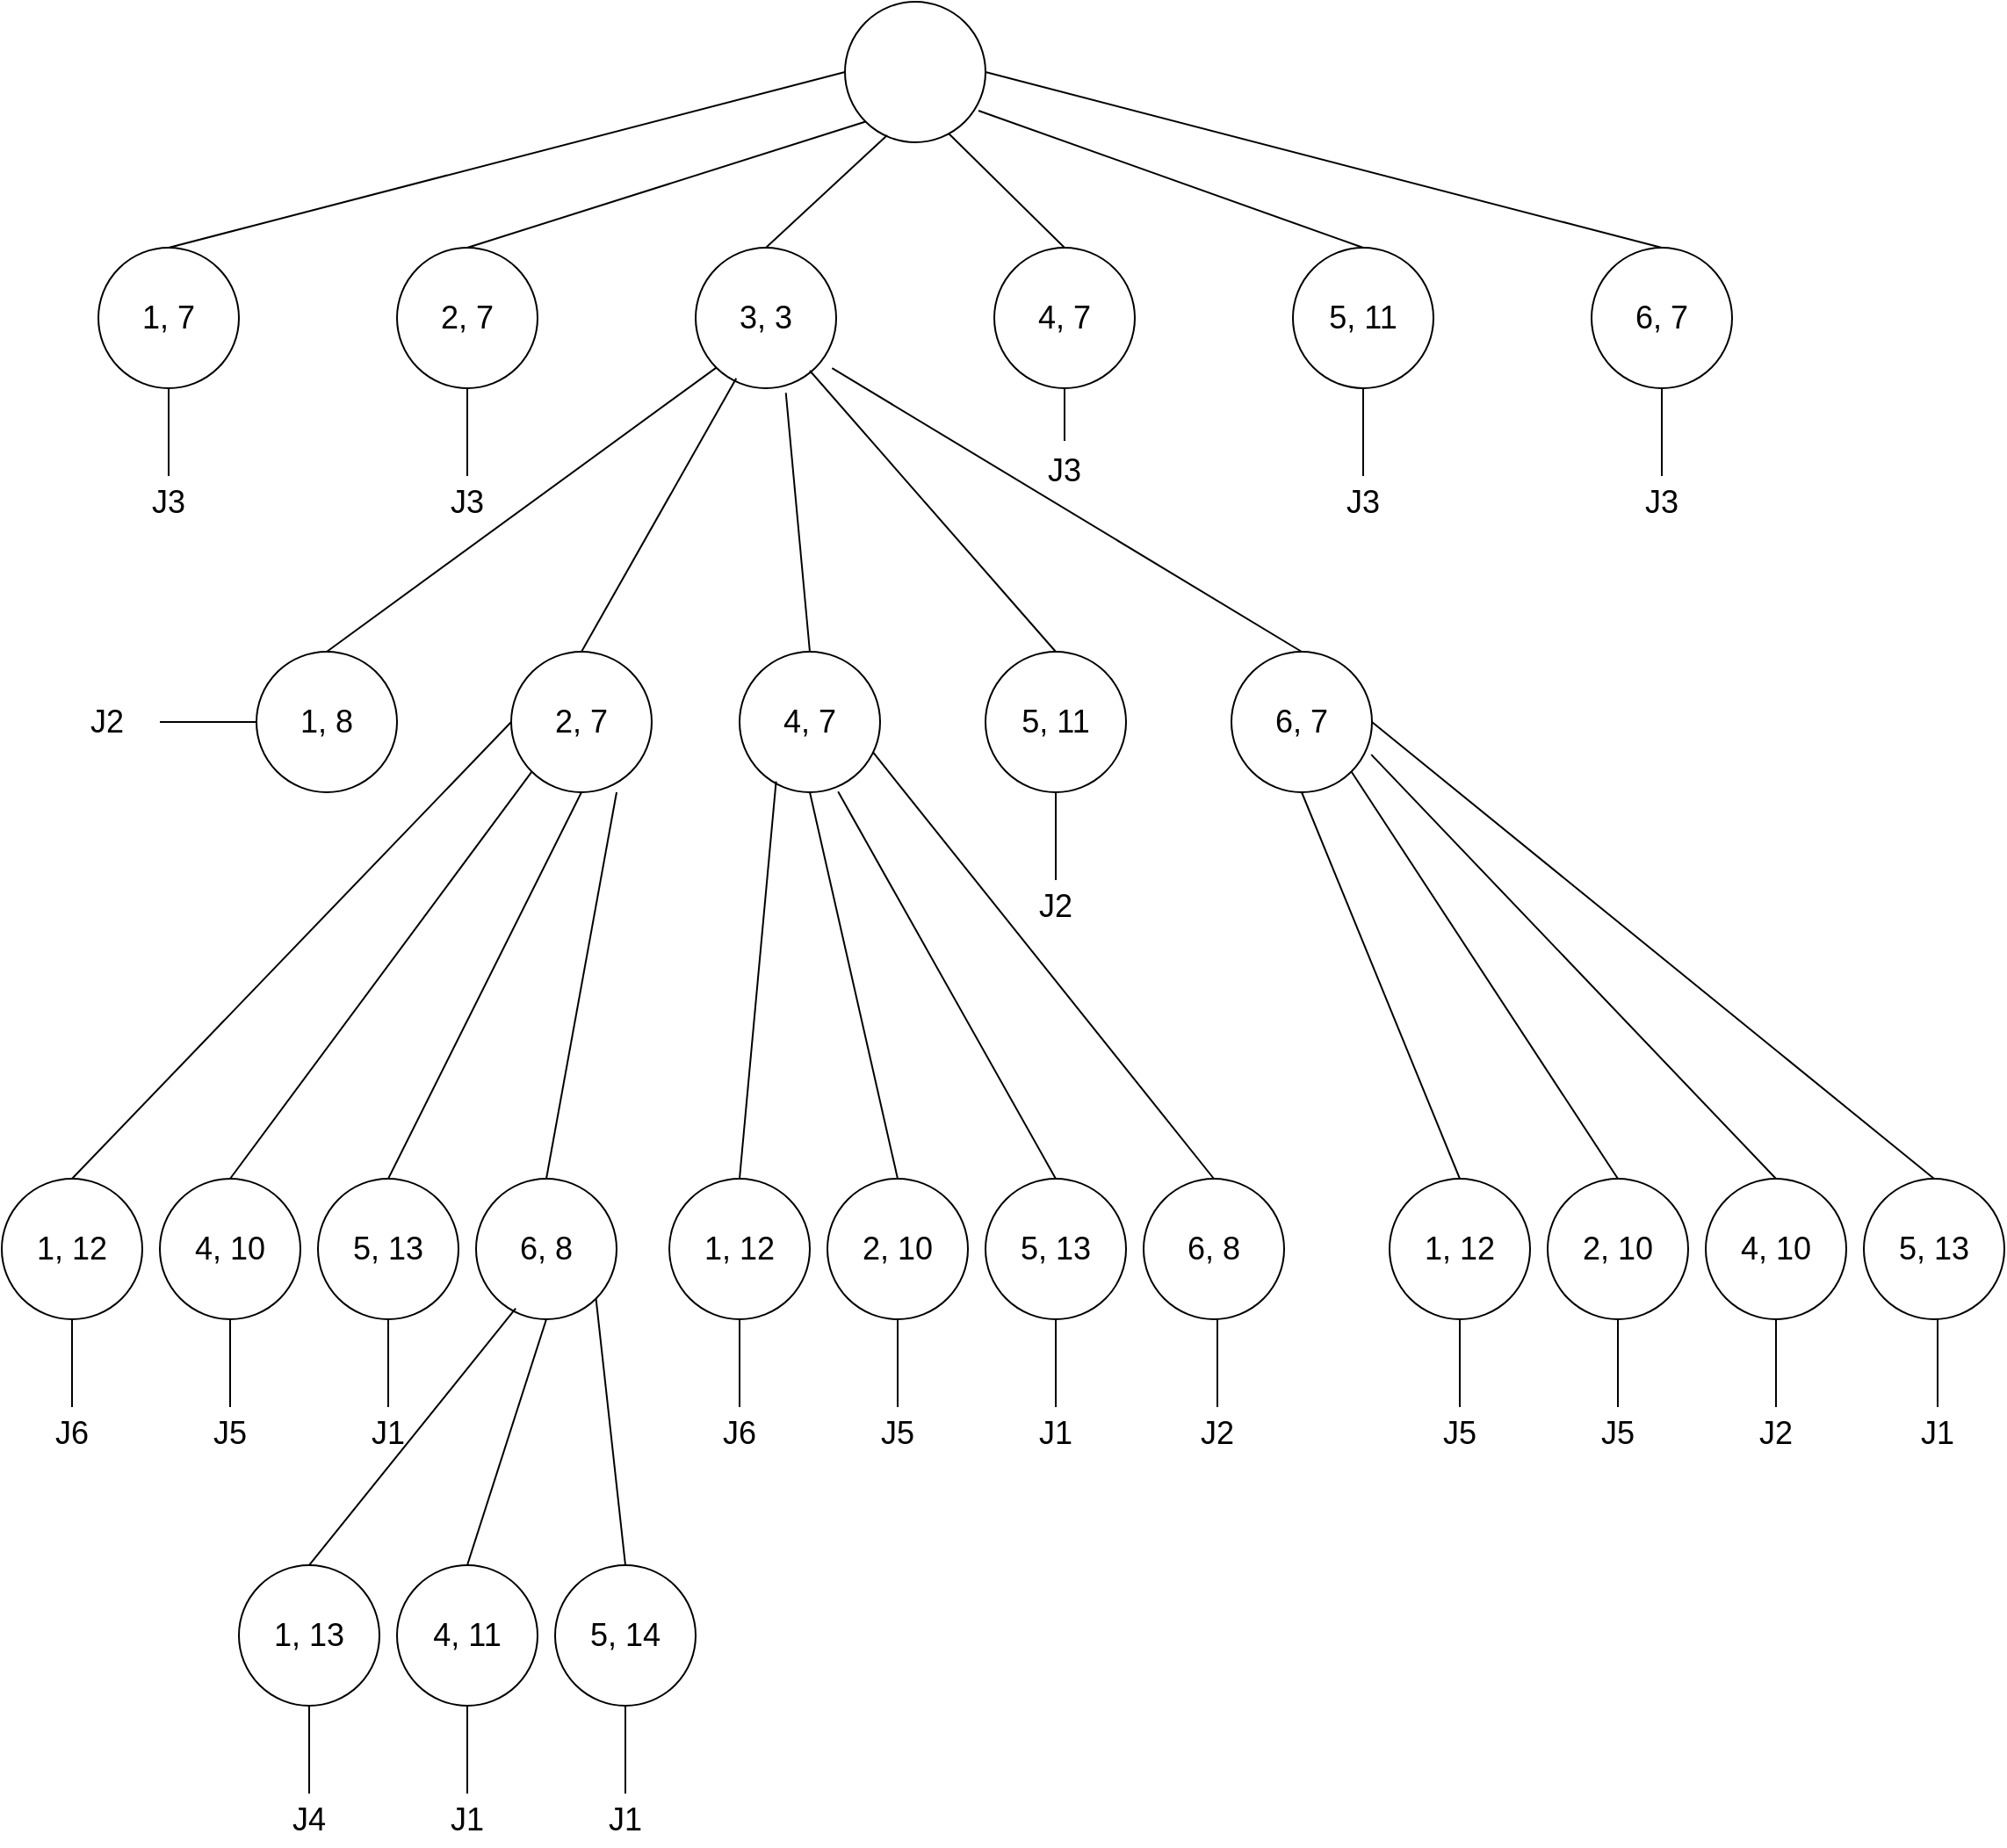<mxfile version="22.1.2" type="device">
  <diagram id="Bx8_0C6tZxzpWAFxTc1c" name="ER">
    <mxGraphModel dx="2249" dy="885" grid="1" gridSize="10" guides="1" tooltips="1" connect="1" arrows="1" fold="1" page="1" pageScale="1" pageWidth="850" pageHeight="1100" math="0" shadow="0">
      <root>
        <mxCell id="0" />
        <mxCell id="1" parent="0" />
        <mxCell id="GhbO_Cz8v0FP8d1JMKL0-1" value="" style="ellipse;whiteSpace=wrap;html=1;aspect=fixed;" vertex="1" parent="1">
          <mxGeometry x="370" y="10" width="80" height="80" as="geometry" />
        </mxCell>
        <mxCell id="GhbO_Cz8v0FP8d1JMKL0-2" value="1, 7" style="ellipse;whiteSpace=wrap;html=1;aspect=fixed;fontSize=18;" vertex="1" parent="1">
          <mxGeometry x="-55" y="150" width="80" height="80" as="geometry" />
        </mxCell>
        <mxCell id="GhbO_Cz8v0FP8d1JMKL0-3" value="2, 7" style="ellipse;whiteSpace=wrap;html=1;aspect=fixed;fontSize=18;" vertex="1" parent="1">
          <mxGeometry x="115" y="150" width="80" height="80" as="geometry" />
        </mxCell>
        <mxCell id="GhbO_Cz8v0FP8d1JMKL0-4" value="3, 3" style="ellipse;whiteSpace=wrap;html=1;aspect=fixed;fontSize=18;" vertex="1" parent="1">
          <mxGeometry x="285" y="150" width="80" height="80" as="geometry" />
        </mxCell>
        <mxCell id="GhbO_Cz8v0FP8d1JMKL0-5" value="4, 7" style="ellipse;whiteSpace=wrap;html=1;aspect=fixed;fontSize=18;" vertex="1" parent="1">
          <mxGeometry x="455" y="150" width="80" height="80" as="geometry" />
        </mxCell>
        <mxCell id="GhbO_Cz8v0FP8d1JMKL0-6" value="5, 11" style="ellipse;whiteSpace=wrap;html=1;aspect=fixed;fontSize=18;" vertex="1" parent="1">
          <mxGeometry x="625" y="150" width="80" height="80" as="geometry" />
        </mxCell>
        <mxCell id="GhbO_Cz8v0FP8d1JMKL0-7" value="6, 7" style="ellipse;whiteSpace=wrap;html=1;aspect=fixed;fontSize=18;" vertex="1" parent="1">
          <mxGeometry x="795" y="150" width="80" height="80" as="geometry" />
        </mxCell>
        <mxCell id="GhbO_Cz8v0FP8d1JMKL0-8" value="" style="endArrow=none;html=1;rounded=0;entryX=0;entryY=0.5;entryDx=0;entryDy=0;exitX=0.5;exitY=0;exitDx=0;exitDy=0;" edge="1" parent="1" source="GhbO_Cz8v0FP8d1JMKL0-2" target="GhbO_Cz8v0FP8d1JMKL0-1">
          <mxGeometry width="50" height="50" relative="1" as="geometry">
            <mxPoint x="-10" y="150" as="sourcePoint" />
            <mxPoint x="450" y="90" as="targetPoint" />
          </mxGeometry>
        </mxCell>
        <mxCell id="GhbO_Cz8v0FP8d1JMKL0-9" value="" style="endArrow=none;html=1;rounded=0;entryX=0;entryY=1;entryDx=0;entryDy=0;exitX=0.5;exitY=0;exitDx=0;exitDy=0;" edge="1" parent="1" source="GhbO_Cz8v0FP8d1JMKL0-3" target="GhbO_Cz8v0FP8d1JMKL0-1">
          <mxGeometry width="50" height="50" relative="1" as="geometry">
            <mxPoint x="400" y="140" as="sourcePoint" />
            <mxPoint x="450" y="90" as="targetPoint" />
          </mxGeometry>
        </mxCell>
        <mxCell id="GhbO_Cz8v0FP8d1JMKL0-10" value="" style="endArrow=none;html=1;rounded=0;entryX=0.3;entryY=0.95;entryDx=0;entryDy=0;entryPerimeter=0;exitX=0.5;exitY=0;exitDx=0;exitDy=0;" edge="1" parent="1" source="GhbO_Cz8v0FP8d1JMKL0-4" target="GhbO_Cz8v0FP8d1JMKL0-1">
          <mxGeometry width="50" height="50" relative="1" as="geometry">
            <mxPoint x="400" y="140" as="sourcePoint" />
            <mxPoint x="450" y="90" as="targetPoint" />
          </mxGeometry>
        </mxCell>
        <mxCell id="GhbO_Cz8v0FP8d1JMKL0-12" value="" style="endArrow=none;html=1;rounded=0;entryX=0.738;entryY=0.938;entryDx=0;entryDy=0;exitX=0.5;exitY=0;exitDx=0;exitDy=0;entryPerimeter=0;" edge="1" parent="1" source="GhbO_Cz8v0FP8d1JMKL0-5" target="GhbO_Cz8v0FP8d1JMKL0-1">
          <mxGeometry width="50" height="50" relative="1" as="geometry">
            <mxPoint x="400" y="140" as="sourcePoint" />
            <mxPoint x="450" y="90" as="targetPoint" />
          </mxGeometry>
        </mxCell>
        <mxCell id="GhbO_Cz8v0FP8d1JMKL0-13" value="" style="endArrow=none;html=1;rounded=0;exitX=0.5;exitY=0;exitDx=0;exitDy=0;entryX=0.95;entryY=0.775;entryDx=0;entryDy=0;entryPerimeter=0;" edge="1" parent="1" source="GhbO_Cz8v0FP8d1JMKL0-6" target="GhbO_Cz8v0FP8d1JMKL0-1">
          <mxGeometry width="50" height="50" relative="1" as="geometry">
            <mxPoint x="400" y="140" as="sourcePoint" />
            <mxPoint x="530" y="50" as="targetPoint" />
          </mxGeometry>
        </mxCell>
        <mxCell id="GhbO_Cz8v0FP8d1JMKL0-14" value="" style="endArrow=none;html=1;rounded=0;entryX=1;entryY=0.5;entryDx=0;entryDy=0;exitX=0.5;exitY=0;exitDx=0;exitDy=0;" edge="1" parent="1" source="GhbO_Cz8v0FP8d1JMKL0-7" target="GhbO_Cz8v0FP8d1JMKL0-1">
          <mxGeometry width="50" height="50" relative="1" as="geometry">
            <mxPoint x="400" y="140" as="sourcePoint" />
            <mxPoint x="450" y="90" as="targetPoint" />
          </mxGeometry>
        </mxCell>
        <mxCell id="GhbO_Cz8v0FP8d1JMKL0-16" value="" style="endArrow=none;html=1;rounded=0;entryX=0.5;entryY=1;entryDx=0;entryDy=0;" edge="1" parent="1" target="GhbO_Cz8v0FP8d1JMKL0-2">
          <mxGeometry width="50" height="50" relative="1" as="geometry">
            <mxPoint x="-15" y="280" as="sourcePoint" />
            <mxPoint x="-15" y="230" as="targetPoint" />
          </mxGeometry>
        </mxCell>
        <mxCell id="GhbO_Cz8v0FP8d1JMKL0-17" value="J3" style="text;html=1;strokeColor=none;fillColor=none;align=center;verticalAlign=middle;whiteSpace=wrap;rounded=0;fontSize=18;" vertex="1" parent="1">
          <mxGeometry x="-45" y="280" width="60" height="30" as="geometry" />
        </mxCell>
        <mxCell id="GhbO_Cz8v0FP8d1JMKL0-20" value="" style="endArrow=none;html=1;rounded=0;entryX=0.5;entryY=1;entryDx=0;entryDy=0;" edge="1" parent="1">
          <mxGeometry width="50" height="50" relative="1" as="geometry">
            <mxPoint x="155" y="280" as="sourcePoint" />
            <mxPoint x="155" y="230" as="targetPoint" />
          </mxGeometry>
        </mxCell>
        <mxCell id="GhbO_Cz8v0FP8d1JMKL0-21" value="J3" style="text;html=1;strokeColor=none;fillColor=none;align=center;verticalAlign=middle;whiteSpace=wrap;rounded=0;fontSize=18;" vertex="1" parent="1">
          <mxGeometry x="125" y="280" width="60" height="30" as="geometry" />
        </mxCell>
        <mxCell id="GhbO_Cz8v0FP8d1JMKL0-24" value="" style="endArrow=none;html=1;rounded=0;entryX=0.5;entryY=1;entryDx=0;entryDy=0;" edge="1" parent="1">
          <mxGeometry width="50" height="50" relative="1" as="geometry">
            <mxPoint x="495" y="260" as="sourcePoint" />
            <mxPoint x="495" y="230" as="targetPoint" />
          </mxGeometry>
        </mxCell>
        <mxCell id="GhbO_Cz8v0FP8d1JMKL0-25" value="J3" style="text;html=1;strokeColor=none;fillColor=none;align=center;verticalAlign=middle;whiteSpace=wrap;rounded=0;fontSize=18;" vertex="1" parent="1">
          <mxGeometry x="465" y="262" width="60" height="30" as="geometry" />
        </mxCell>
        <mxCell id="GhbO_Cz8v0FP8d1JMKL0-26" value="" style="endArrow=none;html=1;rounded=0;entryX=0.5;entryY=1;entryDx=0;entryDy=0;" edge="1" parent="1">
          <mxGeometry width="50" height="50" relative="1" as="geometry">
            <mxPoint x="665" y="280" as="sourcePoint" />
            <mxPoint x="665" y="230" as="targetPoint" />
          </mxGeometry>
        </mxCell>
        <mxCell id="GhbO_Cz8v0FP8d1JMKL0-27" value="J3" style="text;html=1;strokeColor=none;fillColor=none;align=center;verticalAlign=middle;whiteSpace=wrap;rounded=0;fontSize=18;" vertex="1" parent="1">
          <mxGeometry x="635" y="280" width="60" height="30" as="geometry" />
        </mxCell>
        <mxCell id="GhbO_Cz8v0FP8d1JMKL0-28" value="" style="endArrow=none;html=1;rounded=0;entryX=0.5;entryY=1;entryDx=0;entryDy=0;" edge="1" parent="1">
          <mxGeometry width="50" height="50" relative="1" as="geometry">
            <mxPoint x="835" y="280" as="sourcePoint" />
            <mxPoint x="835" y="230" as="targetPoint" />
          </mxGeometry>
        </mxCell>
        <mxCell id="GhbO_Cz8v0FP8d1JMKL0-29" value="J3" style="text;html=1;strokeColor=none;fillColor=none;align=center;verticalAlign=middle;whiteSpace=wrap;rounded=0;fontSize=18;" vertex="1" parent="1">
          <mxGeometry x="805" y="280" width="60" height="30" as="geometry" />
        </mxCell>
        <mxCell id="GhbO_Cz8v0FP8d1JMKL0-30" value="" style="endArrow=none;html=1;rounded=0;entryX=0;entryY=1;entryDx=0;entryDy=0;exitX=0.5;exitY=0;exitDx=0;exitDy=0;" edge="1" parent="1" source="GhbO_Cz8v0FP8d1JMKL0-31" target="GhbO_Cz8v0FP8d1JMKL0-4">
          <mxGeometry width="50" height="50" relative="1" as="geometry">
            <mxPoint x="130" y="410" as="sourcePoint" />
            <mxPoint x="200" y="380" as="targetPoint" />
          </mxGeometry>
        </mxCell>
        <mxCell id="GhbO_Cz8v0FP8d1JMKL0-31" value="1, 8" style="ellipse;whiteSpace=wrap;html=1;aspect=fixed;fontSize=18;" vertex="1" parent="1">
          <mxGeometry x="35" y="380" width="80" height="80" as="geometry" />
        </mxCell>
        <mxCell id="GhbO_Cz8v0FP8d1JMKL0-33" value="2, 7" style="ellipse;whiteSpace=wrap;html=1;aspect=fixed;fontSize=18;" vertex="1" parent="1">
          <mxGeometry x="180" y="380" width="80" height="80" as="geometry" />
        </mxCell>
        <mxCell id="GhbO_Cz8v0FP8d1JMKL0-34" value="4, 7" style="ellipse;whiteSpace=wrap;html=1;aspect=fixed;fontSize=18;" vertex="1" parent="1">
          <mxGeometry x="310" y="380" width="80" height="80" as="geometry" />
        </mxCell>
        <mxCell id="GhbO_Cz8v0FP8d1JMKL0-36" value="5, 11" style="ellipse;whiteSpace=wrap;html=1;aspect=fixed;fontSize=18;" vertex="1" parent="1">
          <mxGeometry x="450" y="380" width="80" height="80" as="geometry" />
        </mxCell>
        <mxCell id="GhbO_Cz8v0FP8d1JMKL0-37" value="6, 7" style="ellipse;whiteSpace=wrap;html=1;aspect=fixed;fontSize=18;" vertex="1" parent="1">
          <mxGeometry x="590" y="380" width="80" height="80" as="geometry" />
        </mxCell>
        <mxCell id="GhbO_Cz8v0FP8d1JMKL0-38" value="" style="endArrow=none;html=1;rounded=0;entryX=0.289;entryY=0.93;entryDx=0;entryDy=0;exitX=0.5;exitY=0;exitDx=0;exitDy=0;entryPerimeter=0;" edge="1" parent="1" source="GhbO_Cz8v0FP8d1JMKL0-33" target="GhbO_Cz8v0FP8d1JMKL0-4">
          <mxGeometry width="50" height="50" relative="1" as="geometry">
            <mxPoint x="85" y="390" as="sourcePoint" />
            <mxPoint x="307" y="228" as="targetPoint" />
          </mxGeometry>
        </mxCell>
        <mxCell id="GhbO_Cz8v0FP8d1JMKL0-39" value="" style="endArrow=none;html=1;rounded=0;entryX=0.642;entryY=1.033;entryDx=0;entryDy=0;exitX=0.5;exitY=0;exitDx=0;exitDy=0;entryPerimeter=0;" edge="1" parent="1" source="GhbO_Cz8v0FP8d1JMKL0-34" target="GhbO_Cz8v0FP8d1JMKL0-4">
          <mxGeometry width="50" height="50" relative="1" as="geometry">
            <mxPoint x="95" y="400" as="sourcePoint" />
            <mxPoint x="317" y="238" as="targetPoint" />
          </mxGeometry>
        </mxCell>
        <mxCell id="GhbO_Cz8v0FP8d1JMKL0-40" value="" style="endArrow=none;html=1;rounded=0;exitX=0.5;exitY=0;exitDx=0;exitDy=0;" edge="1" parent="1" source="GhbO_Cz8v0FP8d1JMKL0-36">
          <mxGeometry width="50" height="50" relative="1" as="geometry">
            <mxPoint x="105" y="410" as="sourcePoint" />
            <mxPoint x="350" y="220" as="targetPoint" />
          </mxGeometry>
        </mxCell>
        <mxCell id="GhbO_Cz8v0FP8d1JMKL0-41" value="" style="endArrow=none;html=1;rounded=0;entryX=0.971;entryY=0.857;entryDx=0;entryDy=0;exitX=0.5;exitY=0;exitDx=0;exitDy=0;entryPerimeter=0;" edge="1" parent="1" source="GhbO_Cz8v0FP8d1JMKL0-37" target="GhbO_Cz8v0FP8d1JMKL0-4">
          <mxGeometry width="50" height="50" relative="1" as="geometry">
            <mxPoint x="115" y="420" as="sourcePoint" />
            <mxPoint x="337" y="258" as="targetPoint" />
          </mxGeometry>
        </mxCell>
        <mxCell id="GhbO_Cz8v0FP8d1JMKL0-44" value="" style="endArrow=none;html=1;rounded=0;entryX=0;entryY=0.5;entryDx=0;entryDy=0;exitX=0.5;exitY=0;exitDx=0;exitDy=0;" edge="1" parent="1" source="GhbO_Cz8v0FP8d1JMKL0-71" target="GhbO_Cz8v0FP8d1JMKL0-33">
          <mxGeometry width="50" height="50" relative="1" as="geometry">
            <mxPoint x="100" y="530" as="sourcePoint" />
            <mxPoint x="220" y="460" as="targetPoint" />
          </mxGeometry>
        </mxCell>
        <mxCell id="GhbO_Cz8v0FP8d1JMKL0-46" value="" style="endArrow=none;html=1;rounded=0;entryX=0.26;entryY=0.923;entryDx=0;entryDy=0;exitX=0.5;exitY=0;exitDx=0;exitDy=0;entryPerimeter=0;" edge="1" parent="1" source="GhbO_Cz8v0FP8d1JMKL0-102" target="GhbO_Cz8v0FP8d1JMKL0-34">
          <mxGeometry width="50" height="50" relative="1" as="geometry">
            <mxPoint x="350" y="510" as="sourcePoint" />
            <mxPoint x="350" y="460" as="targetPoint" />
          </mxGeometry>
        </mxCell>
        <mxCell id="GhbO_Cz8v0FP8d1JMKL0-48" value="" style="endArrow=none;html=1;rounded=0;entryX=0.5;entryY=1;entryDx=0;entryDy=0;" edge="1" parent="1">
          <mxGeometry width="50" height="50" relative="1" as="geometry">
            <mxPoint x="490" y="510" as="sourcePoint" />
            <mxPoint x="490" y="460" as="targetPoint" />
          </mxGeometry>
        </mxCell>
        <mxCell id="GhbO_Cz8v0FP8d1JMKL0-70" value="" style="endArrow=none;html=1;rounded=0;entryX=0;entryY=0.5;entryDx=0;entryDy=0;" edge="1" parent="1" target="GhbO_Cz8v0FP8d1JMKL0-31">
          <mxGeometry width="50" height="50" relative="1" as="geometry">
            <mxPoint x="-20" y="420" as="sourcePoint" />
            <mxPoint x="45" y="430" as="targetPoint" />
          </mxGeometry>
        </mxCell>
        <mxCell id="GhbO_Cz8v0FP8d1JMKL0-71" value="1, 12" style="ellipse;whiteSpace=wrap;html=1;aspect=fixed;fontSize=18;" vertex="1" parent="1">
          <mxGeometry x="-110" y="680" width="80" height="80" as="geometry" />
        </mxCell>
        <mxCell id="GhbO_Cz8v0FP8d1JMKL0-72" value="" style="endArrow=none;html=1;rounded=0;entryX=0.5;entryY=1;entryDx=0;entryDy=0;" edge="1" parent="1">
          <mxGeometry width="50" height="50" relative="1" as="geometry">
            <mxPoint x="-70" y="810" as="sourcePoint" />
            <mxPoint x="-70" y="760" as="targetPoint" />
          </mxGeometry>
        </mxCell>
        <mxCell id="GhbO_Cz8v0FP8d1JMKL0-73" value="J6" style="text;html=1;strokeColor=none;fillColor=none;align=center;verticalAlign=middle;whiteSpace=wrap;rounded=0;fontSize=18;" vertex="1" parent="1">
          <mxGeometry x="-100" y="810" width="60" height="30" as="geometry" />
        </mxCell>
        <mxCell id="GhbO_Cz8v0FP8d1JMKL0-74" value="4, 10" style="ellipse;whiteSpace=wrap;html=1;aspect=fixed;fontSize=18;" vertex="1" parent="1">
          <mxGeometry x="-20" y="680" width="80" height="80" as="geometry" />
        </mxCell>
        <mxCell id="GhbO_Cz8v0FP8d1JMKL0-75" value="" style="endArrow=none;html=1;rounded=0;entryX=0.5;entryY=1;entryDx=0;entryDy=0;" edge="1" parent="1">
          <mxGeometry width="50" height="50" relative="1" as="geometry">
            <mxPoint x="20" y="810" as="sourcePoint" />
            <mxPoint x="20" y="760" as="targetPoint" />
          </mxGeometry>
        </mxCell>
        <mxCell id="GhbO_Cz8v0FP8d1JMKL0-76" value="J5" style="text;html=1;strokeColor=none;fillColor=none;align=center;verticalAlign=middle;whiteSpace=wrap;rounded=0;fontSize=18;" vertex="1" parent="1">
          <mxGeometry x="-10" y="810" width="60" height="30" as="geometry" />
        </mxCell>
        <mxCell id="GhbO_Cz8v0FP8d1JMKL0-80" value="5, 13" style="ellipse;whiteSpace=wrap;html=1;aspect=fixed;fontSize=18;" vertex="1" parent="1">
          <mxGeometry x="70" y="680" width="80" height="80" as="geometry" />
        </mxCell>
        <mxCell id="GhbO_Cz8v0FP8d1JMKL0-81" value="" style="endArrow=none;html=1;rounded=0;entryX=0.5;entryY=1;entryDx=0;entryDy=0;" edge="1" parent="1">
          <mxGeometry width="50" height="50" relative="1" as="geometry">
            <mxPoint x="110" y="810" as="sourcePoint" />
            <mxPoint x="110" y="760" as="targetPoint" />
          </mxGeometry>
        </mxCell>
        <mxCell id="GhbO_Cz8v0FP8d1JMKL0-83" value="6, 8" style="ellipse;whiteSpace=wrap;html=1;aspect=fixed;fontSize=18;" vertex="1" parent="1">
          <mxGeometry x="160" y="680" width="80" height="80" as="geometry" />
        </mxCell>
        <mxCell id="GhbO_Cz8v0FP8d1JMKL0-84" value="" style="endArrow=none;html=1;rounded=0;entryX=0.282;entryY=0.923;entryDx=0;entryDy=0;exitX=0.5;exitY=0;exitDx=0;exitDy=0;entryPerimeter=0;" edge="1" parent="1" source="GhbO_Cz8v0FP8d1JMKL0-91" target="GhbO_Cz8v0FP8d1JMKL0-83">
          <mxGeometry width="50" height="50" relative="1" as="geometry">
            <mxPoint x="200" y="810" as="sourcePoint" />
            <mxPoint x="200" y="760" as="targetPoint" />
          </mxGeometry>
        </mxCell>
        <mxCell id="GhbO_Cz8v0FP8d1JMKL0-86" value="" style="endArrow=none;html=1;rounded=0;entryX=0;entryY=1;entryDx=0;entryDy=0;exitX=0.5;exitY=0;exitDx=0;exitDy=0;" edge="1" parent="1" source="GhbO_Cz8v0FP8d1JMKL0-74" target="GhbO_Cz8v0FP8d1JMKL0-33">
          <mxGeometry width="50" height="50" relative="1" as="geometry">
            <mxPoint x="-60" y="690" as="sourcePoint" />
            <mxPoint x="190" y="430" as="targetPoint" />
          </mxGeometry>
        </mxCell>
        <mxCell id="GhbO_Cz8v0FP8d1JMKL0-87" value="" style="endArrow=none;html=1;rounded=0;entryX=0.5;entryY=1;entryDx=0;entryDy=0;exitX=0.5;exitY=0;exitDx=0;exitDy=0;" edge="1" parent="1" source="GhbO_Cz8v0FP8d1JMKL0-80" target="GhbO_Cz8v0FP8d1JMKL0-33">
          <mxGeometry width="50" height="50" relative="1" as="geometry">
            <mxPoint x="30" y="690" as="sourcePoint" />
            <mxPoint x="202" y="458" as="targetPoint" />
          </mxGeometry>
        </mxCell>
        <mxCell id="GhbO_Cz8v0FP8d1JMKL0-88" value="J2" style="text;html=1;strokeColor=none;fillColor=none;align=center;verticalAlign=middle;whiteSpace=wrap;rounded=0;fontSize=18;" vertex="1" parent="1">
          <mxGeometry x="-80" y="405" width="60" height="30" as="geometry" />
        </mxCell>
        <mxCell id="GhbO_Cz8v0FP8d1JMKL0-89" value="J1" style="text;html=1;strokeColor=none;fillColor=none;align=center;verticalAlign=middle;whiteSpace=wrap;rounded=0;fontSize=18;" vertex="1" parent="1">
          <mxGeometry x="80" y="810" width="60" height="30" as="geometry" />
        </mxCell>
        <mxCell id="GhbO_Cz8v0FP8d1JMKL0-90" value="" style="endArrow=none;html=1;rounded=0;entryX=0.75;entryY=1;entryDx=0;entryDy=0;exitX=0.5;exitY=0;exitDx=0;exitDy=0;entryPerimeter=0;" edge="1" parent="1" source="GhbO_Cz8v0FP8d1JMKL0-83" target="GhbO_Cz8v0FP8d1JMKL0-33">
          <mxGeometry width="50" height="50" relative="1" as="geometry">
            <mxPoint x="120" y="690" as="sourcePoint" />
            <mxPoint x="230" y="470" as="targetPoint" />
          </mxGeometry>
        </mxCell>
        <mxCell id="GhbO_Cz8v0FP8d1JMKL0-91" value="1, 13" style="ellipse;whiteSpace=wrap;html=1;aspect=fixed;fontSize=18;" vertex="1" parent="1">
          <mxGeometry x="25" y="900" width="80" height="80" as="geometry" />
        </mxCell>
        <mxCell id="GhbO_Cz8v0FP8d1JMKL0-92" value="" style="endArrow=none;html=1;rounded=0;entryX=0.5;entryY=1;entryDx=0;entryDy=0;" edge="1" parent="1">
          <mxGeometry width="50" height="50" relative="1" as="geometry">
            <mxPoint x="65" y="1030" as="sourcePoint" />
            <mxPoint x="65" y="980" as="targetPoint" />
          </mxGeometry>
        </mxCell>
        <mxCell id="GhbO_Cz8v0FP8d1JMKL0-93" value="J4" style="text;html=1;strokeColor=none;fillColor=none;align=center;verticalAlign=middle;whiteSpace=wrap;rounded=0;fontSize=18;" vertex="1" parent="1">
          <mxGeometry x="35" y="1030" width="60" height="30" as="geometry" />
        </mxCell>
        <mxCell id="GhbO_Cz8v0FP8d1JMKL0-94" value="4, 11" style="ellipse;whiteSpace=wrap;html=1;aspect=fixed;fontSize=18;" vertex="1" parent="1">
          <mxGeometry x="115" y="900" width="80" height="80" as="geometry" />
        </mxCell>
        <mxCell id="GhbO_Cz8v0FP8d1JMKL0-95" value="" style="endArrow=none;html=1;rounded=0;entryX=0.5;entryY=1;entryDx=0;entryDy=0;" edge="1" parent="1">
          <mxGeometry width="50" height="50" relative="1" as="geometry">
            <mxPoint x="155" y="1030" as="sourcePoint" />
            <mxPoint x="155" y="980" as="targetPoint" />
          </mxGeometry>
        </mxCell>
        <mxCell id="GhbO_Cz8v0FP8d1JMKL0-96" value="5, 14" style="ellipse;whiteSpace=wrap;html=1;aspect=fixed;fontSize=18;" vertex="1" parent="1">
          <mxGeometry x="205" y="900" width="80" height="80" as="geometry" />
        </mxCell>
        <mxCell id="GhbO_Cz8v0FP8d1JMKL0-97" value="" style="endArrow=none;html=1;rounded=0;entryX=0.5;entryY=1;entryDx=0;entryDy=0;" edge="1" parent="1">
          <mxGeometry width="50" height="50" relative="1" as="geometry">
            <mxPoint x="245" y="1030" as="sourcePoint" />
            <mxPoint x="245" y="980" as="targetPoint" />
          </mxGeometry>
        </mxCell>
        <mxCell id="GhbO_Cz8v0FP8d1JMKL0-98" value="J1" style="text;html=1;strokeColor=none;fillColor=none;align=center;verticalAlign=middle;whiteSpace=wrap;rounded=0;fontSize=18;" vertex="1" parent="1">
          <mxGeometry x="215" y="1030" width="60" height="30" as="geometry" />
        </mxCell>
        <mxCell id="GhbO_Cz8v0FP8d1JMKL0-99" value="J1" style="text;html=1;strokeColor=none;fillColor=none;align=center;verticalAlign=middle;whiteSpace=wrap;rounded=0;fontSize=18;" vertex="1" parent="1">
          <mxGeometry x="125" y="1030" width="60" height="30" as="geometry" />
        </mxCell>
        <mxCell id="GhbO_Cz8v0FP8d1JMKL0-100" value="" style="endArrow=none;html=1;rounded=0;entryX=0.5;entryY=1;entryDx=0;entryDy=0;exitX=0.5;exitY=0;exitDx=0;exitDy=0;" edge="1" parent="1" source="GhbO_Cz8v0FP8d1JMKL0-94" target="GhbO_Cz8v0FP8d1JMKL0-83">
          <mxGeometry width="50" height="50" relative="1" as="geometry">
            <mxPoint x="75" y="910" as="sourcePoint" />
            <mxPoint x="210" y="770" as="targetPoint" />
          </mxGeometry>
        </mxCell>
        <mxCell id="GhbO_Cz8v0FP8d1JMKL0-101" value="" style="endArrow=none;html=1;rounded=0;entryX=1;entryY=1;entryDx=0;entryDy=0;exitX=0.5;exitY=0;exitDx=0;exitDy=0;" edge="1" parent="1" source="GhbO_Cz8v0FP8d1JMKL0-96" target="GhbO_Cz8v0FP8d1JMKL0-83">
          <mxGeometry width="50" height="50" relative="1" as="geometry">
            <mxPoint x="85" y="920" as="sourcePoint" />
            <mxPoint x="220" y="780" as="targetPoint" />
          </mxGeometry>
        </mxCell>
        <mxCell id="GhbO_Cz8v0FP8d1JMKL0-102" value="1, 12" style="ellipse;whiteSpace=wrap;html=1;aspect=fixed;fontSize=18;" vertex="1" parent="1">
          <mxGeometry x="270" y="680" width="80" height="80" as="geometry" />
        </mxCell>
        <mxCell id="GhbO_Cz8v0FP8d1JMKL0-103" value="" style="endArrow=none;html=1;rounded=0;entryX=0.5;entryY=1;entryDx=0;entryDy=0;" edge="1" parent="1">
          <mxGeometry width="50" height="50" relative="1" as="geometry">
            <mxPoint x="310" y="810" as="sourcePoint" />
            <mxPoint x="310" y="760" as="targetPoint" />
          </mxGeometry>
        </mxCell>
        <mxCell id="GhbO_Cz8v0FP8d1JMKL0-104" value="J6" style="text;html=1;strokeColor=none;fillColor=none;align=center;verticalAlign=middle;whiteSpace=wrap;rounded=0;fontSize=18;" vertex="1" parent="1">
          <mxGeometry x="280" y="810" width="60" height="30" as="geometry" />
        </mxCell>
        <mxCell id="GhbO_Cz8v0FP8d1JMKL0-105" value="2, 10" style="ellipse;whiteSpace=wrap;html=1;aspect=fixed;fontSize=18;" vertex="1" parent="1">
          <mxGeometry x="360" y="680" width="80" height="80" as="geometry" />
        </mxCell>
        <mxCell id="GhbO_Cz8v0FP8d1JMKL0-106" value="" style="endArrow=none;html=1;rounded=0;entryX=0.5;entryY=1;entryDx=0;entryDy=0;" edge="1" parent="1">
          <mxGeometry width="50" height="50" relative="1" as="geometry">
            <mxPoint x="400" y="810" as="sourcePoint" />
            <mxPoint x="400" y="760" as="targetPoint" />
          </mxGeometry>
        </mxCell>
        <mxCell id="GhbO_Cz8v0FP8d1JMKL0-107" value="J5" style="text;html=1;strokeColor=none;fillColor=none;align=center;verticalAlign=middle;whiteSpace=wrap;rounded=0;fontSize=18;" vertex="1" parent="1">
          <mxGeometry x="370" y="810" width="60" height="30" as="geometry" />
        </mxCell>
        <mxCell id="GhbO_Cz8v0FP8d1JMKL0-108" value="5, 13" style="ellipse;whiteSpace=wrap;html=1;aspect=fixed;fontSize=18;" vertex="1" parent="1">
          <mxGeometry x="450" y="680" width="80" height="80" as="geometry" />
        </mxCell>
        <mxCell id="GhbO_Cz8v0FP8d1JMKL0-109" value="" style="endArrow=none;html=1;rounded=0;entryX=0.5;entryY=1;entryDx=0;entryDy=0;" edge="1" parent="1">
          <mxGeometry width="50" height="50" relative="1" as="geometry">
            <mxPoint x="490" y="810" as="sourcePoint" />
            <mxPoint x="490" y="760" as="targetPoint" />
          </mxGeometry>
        </mxCell>
        <mxCell id="GhbO_Cz8v0FP8d1JMKL0-110" value="6, 8" style="ellipse;whiteSpace=wrap;html=1;aspect=fixed;fontSize=18;" vertex="1" parent="1">
          <mxGeometry x="540" y="680" width="80" height="80" as="geometry" />
        </mxCell>
        <mxCell id="GhbO_Cz8v0FP8d1JMKL0-111" value="J1" style="text;html=1;strokeColor=none;fillColor=none;align=center;verticalAlign=middle;whiteSpace=wrap;rounded=0;fontSize=18;" vertex="1" parent="1">
          <mxGeometry x="460" y="810" width="60" height="30" as="geometry" />
        </mxCell>
        <mxCell id="GhbO_Cz8v0FP8d1JMKL0-112" value="" style="endArrow=none;html=1;rounded=0;entryX=0.5;entryY=1;entryDx=0;entryDy=0;exitX=0.5;exitY=0;exitDx=0;exitDy=0;" edge="1" parent="1" source="GhbO_Cz8v0FP8d1JMKL0-105" target="GhbO_Cz8v0FP8d1JMKL0-34">
          <mxGeometry width="50" height="50" relative="1" as="geometry">
            <mxPoint x="320" y="690" as="sourcePoint" />
            <mxPoint x="341" y="464" as="targetPoint" />
          </mxGeometry>
        </mxCell>
        <mxCell id="GhbO_Cz8v0FP8d1JMKL0-113" value="" style="endArrow=none;html=1;rounded=0;entryX=0.701;entryY=0.996;entryDx=0;entryDy=0;exitX=0.5;exitY=0;exitDx=0;exitDy=0;entryPerimeter=0;" edge="1" parent="1" source="GhbO_Cz8v0FP8d1JMKL0-108" target="GhbO_Cz8v0FP8d1JMKL0-34">
          <mxGeometry width="50" height="50" relative="1" as="geometry">
            <mxPoint x="330" y="700" as="sourcePoint" />
            <mxPoint x="351" y="474" as="targetPoint" />
          </mxGeometry>
        </mxCell>
        <mxCell id="GhbO_Cz8v0FP8d1JMKL0-114" value="" style="endArrow=none;html=1;rounded=0;entryX=0.951;entryY=0.717;entryDx=0;entryDy=0;exitX=0.5;exitY=0;exitDx=0;exitDy=0;entryPerimeter=0;" edge="1" parent="1" source="GhbO_Cz8v0FP8d1JMKL0-110" target="GhbO_Cz8v0FP8d1JMKL0-34">
          <mxGeometry width="50" height="50" relative="1" as="geometry">
            <mxPoint x="340" y="710" as="sourcePoint" />
            <mxPoint x="361" y="484" as="targetPoint" />
          </mxGeometry>
        </mxCell>
        <mxCell id="GhbO_Cz8v0FP8d1JMKL0-115" value="" style="endArrow=none;html=1;rounded=0;entryX=0.5;entryY=1;entryDx=0;entryDy=0;" edge="1" parent="1">
          <mxGeometry width="50" height="50" relative="1" as="geometry">
            <mxPoint x="582" y="810" as="sourcePoint" />
            <mxPoint x="582" y="760" as="targetPoint" />
          </mxGeometry>
        </mxCell>
        <mxCell id="GhbO_Cz8v0FP8d1JMKL0-116" value="J2" style="text;html=1;strokeColor=none;fillColor=none;align=center;verticalAlign=middle;whiteSpace=wrap;rounded=0;fontSize=18;" vertex="1" parent="1">
          <mxGeometry x="552" y="810" width="60" height="30" as="geometry" />
        </mxCell>
        <mxCell id="GhbO_Cz8v0FP8d1JMKL0-117" value="J2" style="text;html=1;strokeColor=none;fillColor=none;align=center;verticalAlign=middle;whiteSpace=wrap;rounded=0;fontSize=18;" vertex="1" parent="1">
          <mxGeometry x="460" y="510" width="60" height="30" as="geometry" />
        </mxCell>
        <mxCell id="GhbO_Cz8v0FP8d1JMKL0-119" value="1, 12" style="ellipse;whiteSpace=wrap;html=1;aspect=fixed;fontSize=18;" vertex="1" parent="1">
          <mxGeometry x="680" y="680" width="80" height="80" as="geometry" />
        </mxCell>
        <mxCell id="GhbO_Cz8v0FP8d1JMKL0-120" value="" style="endArrow=none;html=1;rounded=0;entryX=0.5;entryY=1;entryDx=0;entryDy=0;" edge="1" parent="1">
          <mxGeometry width="50" height="50" relative="1" as="geometry">
            <mxPoint x="720" y="810" as="sourcePoint" />
            <mxPoint x="720" y="760" as="targetPoint" />
          </mxGeometry>
        </mxCell>
        <mxCell id="GhbO_Cz8v0FP8d1JMKL0-121" value="J5" style="text;html=1;strokeColor=none;fillColor=none;align=center;verticalAlign=middle;whiteSpace=wrap;rounded=0;fontSize=18;" vertex="1" parent="1">
          <mxGeometry x="690" y="810" width="60" height="30" as="geometry" />
        </mxCell>
        <mxCell id="GhbO_Cz8v0FP8d1JMKL0-122" value="2, 10" style="ellipse;whiteSpace=wrap;html=1;aspect=fixed;fontSize=18;" vertex="1" parent="1">
          <mxGeometry x="770" y="680" width="80" height="80" as="geometry" />
        </mxCell>
        <mxCell id="GhbO_Cz8v0FP8d1JMKL0-123" value="" style="endArrow=none;html=1;rounded=0;entryX=0.5;entryY=1;entryDx=0;entryDy=0;" edge="1" parent="1">
          <mxGeometry width="50" height="50" relative="1" as="geometry">
            <mxPoint x="810" y="810" as="sourcePoint" />
            <mxPoint x="810" y="760" as="targetPoint" />
          </mxGeometry>
        </mxCell>
        <mxCell id="GhbO_Cz8v0FP8d1JMKL0-124" value="J5" style="text;html=1;strokeColor=none;fillColor=none;align=center;verticalAlign=middle;whiteSpace=wrap;rounded=0;fontSize=18;" vertex="1" parent="1">
          <mxGeometry x="780" y="810" width="60" height="30" as="geometry" />
        </mxCell>
        <mxCell id="GhbO_Cz8v0FP8d1JMKL0-125" value="4, 10" style="ellipse;whiteSpace=wrap;html=1;aspect=fixed;fontSize=18;" vertex="1" parent="1">
          <mxGeometry x="860" y="680" width="80" height="80" as="geometry" />
        </mxCell>
        <mxCell id="GhbO_Cz8v0FP8d1JMKL0-126" value="" style="endArrow=none;html=1;rounded=0;entryX=0.5;entryY=1;entryDx=0;entryDy=0;" edge="1" parent="1">
          <mxGeometry width="50" height="50" relative="1" as="geometry">
            <mxPoint x="900" y="810" as="sourcePoint" />
            <mxPoint x="900" y="760" as="targetPoint" />
          </mxGeometry>
        </mxCell>
        <mxCell id="GhbO_Cz8v0FP8d1JMKL0-127" value="5, 13" style="ellipse;whiteSpace=wrap;html=1;aspect=fixed;fontSize=18;" vertex="1" parent="1">
          <mxGeometry x="950" y="680" width="80" height="80" as="geometry" />
        </mxCell>
        <mxCell id="GhbO_Cz8v0FP8d1JMKL0-128" value="J2" style="text;html=1;strokeColor=none;fillColor=none;align=center;verticalAlign=middle;whiteSpace=wrap;rounded=0;fontSize=18;" vertex="1" parent="1">
          <mxGeometry x="870" y="810" width="60" height="30" as="geometry" />
        </mxCell>
        <mxCell id="GhbO_Cz8v0FP8d1JMKL0-129" value="" style="endArrow=none;html=1;rounded=0;entryX=0.5;entryY=1;entryDx=0;entryDy=0;" edge="1" parent="1">
          <mxGeometry width="50" height="50" relative="1" as="geometry">
            <mxPoint x="992" y="810" as="sourcePoint" />
            <mxPoint x="992" y="760" as="targetPoint" />
          </mxGeometry>
        </mxCell>
        <mxCell id="GhbO_Cz8v0FP8d1JMKL0-130" value="J1" style="text;html=1;strokeColor=none;fillColor=none;align=center;verticalAlign=middle;whiteSpace=wrap;rounded=0;fontSize=18;" vertex="1" parent="1">
          <mxGeometry x="962" y="810" width="60" height="30" as="geometry" />
        </mxCell>
        <mxCell id="GhbO_Cz8v0FP8d1JMKL0-131" value="" style="endArrow=none;html=1;rounded=0;entryX=0.5;entryY=1;entryDx=0;entryDy=0;exitX=0.5;exitY=0;exitDx=0;exitDy=0;" edge="1" parent="1" source="GhbO_Cz8v0FP8d1JMKL0-119" target="GhbO_Cz8v0FP8d1JMKL0-37">
          <mxGeometry width="50" height="50" relative="1" as="geometry">
            <mxPoint x="580" y="550" as="sourcePoint" />
            <mxPoint x="630" y="500" as="targetPoint" />
          </mxGeometry>
        </mxCell>
        <mxCell id="GhbO_Cz8v0FP8d1JMKL0-132" value="" style="endArrow=none;html=1;rounded=0;entryX=1;entryY=1;entryDx=0;entryDy=0;exitX=0.5;exitY=0;exitDx=0;exitDy=0;" edge="1" parent="1" source="GhbO_Cz8v0FP8d1JMKL0-122" target="GhbO_Cz8v0FP8d1JMKL0-37">
          <mxGeometry width="50" height="50" relative="1" as="geometry">
            <mxPoint x="580" y="550" as="sourcePoint" />
            <mxPoint x="630" y="500" as="targetPoint" />
          </mxGeometry>
        </mxCell>
        <mxCell id="GhbO_Cz8v0FP8d1JMKL0-133" value="" style="endArrow=none;html=1;rounded=0;entryX=0.995;entryY=0.732;entryDx=0;entryDy=0;entryPerimeter=0;exitX=0.5;exitY=0;exitDx=0;exitDy=0;" edge="1" parent="1" source="GhbO_Cz8v0FP8d1JMKL0-125" target="GhbO_Cz8v0FP8d1JMKL0-37">
          <mxGeometry width="50" height="50" relative="1" as="geometry">
            <mxPoint x="670" y="550" as="sourcePoint" />
            <mxPoint x="720" y="500" as="targetPoint" />
          </mxGeometry>
        </mxCell>
        <mxCell id="GhbO_Cz8v0FP8d1JMKL0-134" value="" style="endArrow=none;html=1;rounded=0;entryX=1;entryY=0.5;entryDx=0;entryDy=0;exitX=0.5;exitY=0;exitDx=0;exitDy=0;" edge="1" parent="1" source="GhbO_Cz8v0FP8d1JMKL0-127" target="GhbO_Cz8v0FP8d1JMKL0-37">
          <mxGeometry width="50" height="50" relative="1" as="geometry">
            <mxPoint x="670" y="550" as="sourcePoint" />
            <mxPoint x="720" y="500" as="targetPoint" />
          </mxGeometry>
        </mxCell>
      </root>
    </mxGraphModel>
  </diagram>
</mxfile>

